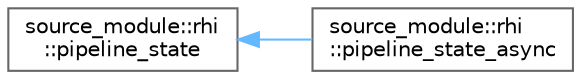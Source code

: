 digraph "类继承关系图"
{
 // LATEX_PDF_SIZE
  bgcolor="transparent";
  edge [fontname=Helvetica,fontsize=10,labelfontname=Helvetica,labelfontsize=10];
  node [fontname=Helvetica,fontsize=10,shape=box,height=0.2,width=0.4];
  rankdir="LR";
  Node0 [id="Node000000",label="source_module::rhi\l::pipeline_state",height=0.2,width=0.4,color="grey40", fillcolor="white", style="filled",URL="$classsource__module_1_1rhi_1_1pipeline__state.html",tooltip=" "];
  Node0 -> Node1 [id="edge5919_Node000000_Node000001",dir="back",color="steelblue1",style="solid",tooltip=" "];
  Node1 [id="Node000001",label="source_module::rhi\l::pipeline_state_async",height=0.2,width=0.4,color="grey40", fillcolor="white", style="filled",URL="$classsource__module_1_1rhi_1_1pipeline__state__async.html",tooltip=" "];
}
